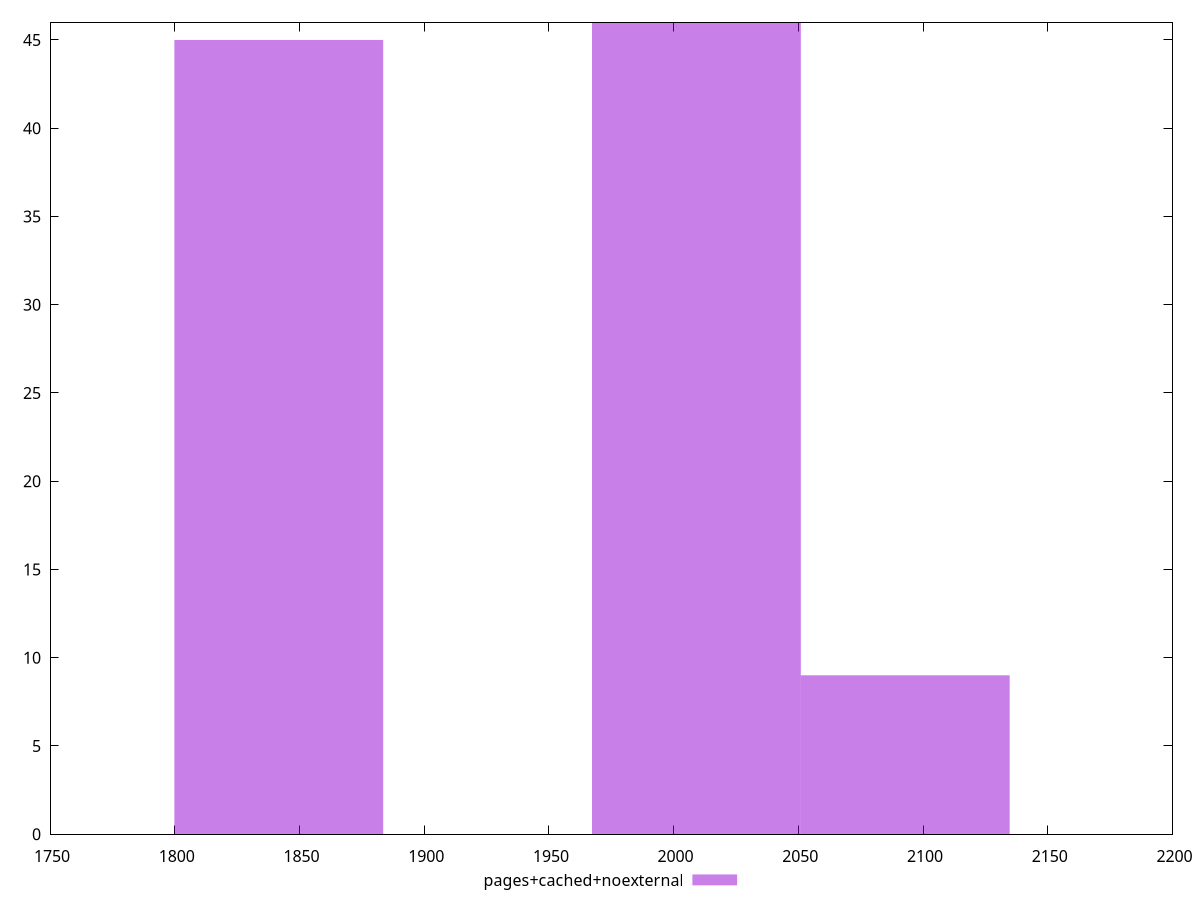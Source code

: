 $_pagesCachedNoexternal <<EOF
1841.715908022957 45
2009.1446269341347 46
2092.8589863897237 9
EOF
set key outside below
set terminal pngcairo
set output "report_00006_2020-11-02T20-21-41.718Z/first-contentful-paint/pages+cached+noexternal//raw_hist.png"
set yrange [0:46]
set boxwidth 83.71435945558895
set style fill transparent solid 0.5 noborder
plot $_pagesCachedNoexternal title "pages+cached+noexternal" with boxes ,